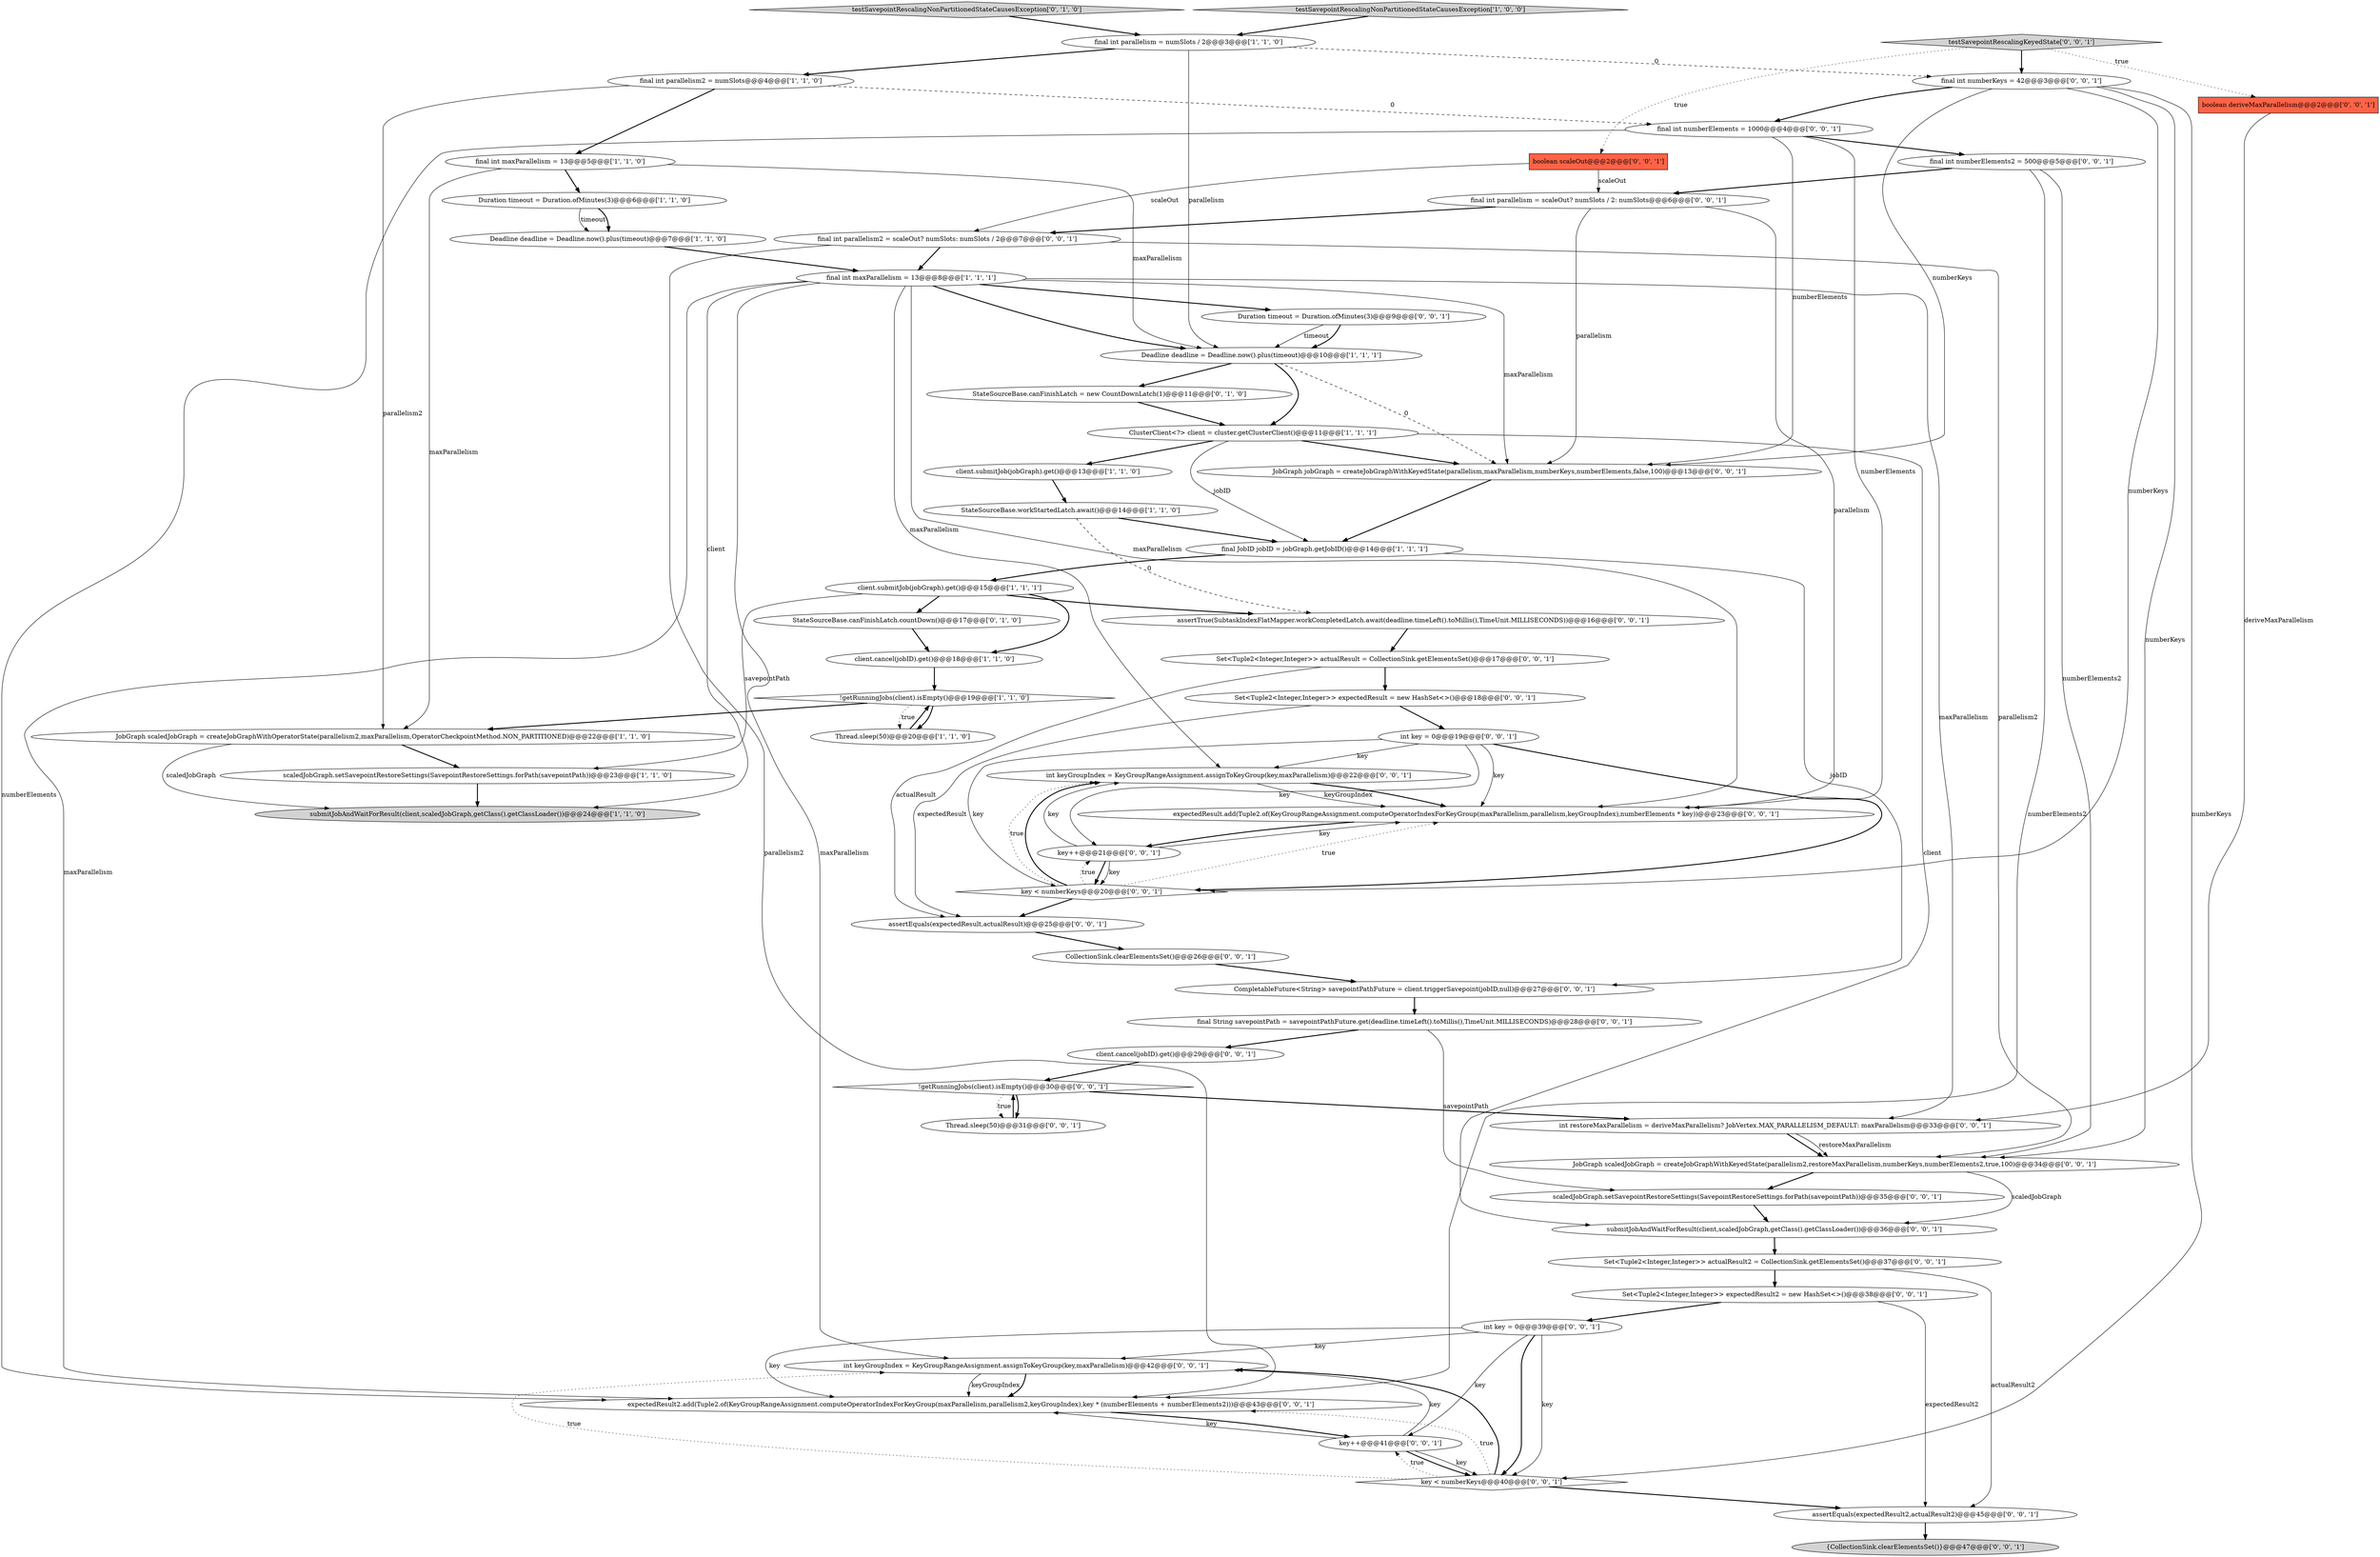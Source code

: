 digraph {
47 [style = filled, label = "int keyGroupIndex = KeyGroupRangeAssignment.assignToKeyGroup(key,maxParallelism)@@@22@@@['0', '0', '1']", fillcolor = white, shape = ellipse image = "AAA0AAABBB3BBB"];
48 [style = filled, label = "assertEquals(expectedResult,actualResult)@@@25@@@['0', '0', '1']", fillcolor = white, shape = ellipse image = "AAA0AAABBB3BBB"];
40 [style = filled, label = "Set<Tuple2<Integer,Integer>> expectedResult2 = new HashSet<>()@@@38@@@['0', '0', '1']", fillcolor = white, shape = ellipse image = "AAA0AAABBB3BBB"];
42 [style = filled, label = "boolean scaleOut@@@2@@@['0', '0', '1']", fillcolor = tomato, shape = box image = "AAA0AAABBB3BBB"];
30 [style = filled, label = "JobGraph scaledJobGraph = createJobGraphWithKeyedState(parallelism2,restoreMaxParallelism,numberKeys,numberElements2,true,100)@@@34@@@['0', '0', '1']", fillcolor = white, shape = ellipse image = "AAA0AAABBB3BBB"];
12 [style = filled, label = "Duration timeout = Duration.ofMinutes(3)@@@6@@@['1', '1', '0']", fillcolor = white, shape = ellipse image = "AAA0AAABBB1BBB"];
57 [style = filled, label = "{CollectionSink.clearElementsSet()}@@@47@@@['0', '0', '1']", fillcolor = lightgray, shape = ellipse image = "AAA0AAABBB3BBB"];
22 [style = filled, label = "assertEquals(expectedResult2,actualResult2)@@@45@@@['0', '0', '1']", fillcolor = white, shape = ellipse image = "AAA0AAABBB3BBB"];
46 [style = filled, label = "key < numberKeys@@@20@@@['0', '0', '1']", fillcolor = white, shape = diamond image = "AAA0AAABBB3BBB"];
29 [style = filled, label = "Set<Tuple2<Integer,Integer>> expectedResult = new HashSet<>()@@@18@@@['0', '0', '1']", fillcolor = white, shape = ellipse image = "AAA0AAABBB3BBB"];
38 [style = filled, label = "final String savepointPath = savepointPathFuture.get(deadline.timeLeft().toMillis(),TimeUnit.MILLISECONDS)@@@28@@@['0', '0', '1']", fillcolor = white, shape = ellipse image = "AAA0AAABBB3BBB"];
31 [style = filled, label = "int keyGroupIndex = KeyGroupRangeAssignment.assignToKeyGroup(key,maxParallelism)@@@42@@@['0', '0', '1']", fillcolor = white, shape = ellipse image = "AAA0AAABBB3BBB"];
27 [style = filled, label = "key++@@@21@@@['0', '0', '1']", fillcolor = white, shape = ellipse image = "AAA0AAABBB3BBB"];
39 [style = filled, label = "boolean deriveMaxParallelism@@@2@@@['0', '0', '1']", fillcolor = tomato, shape = box image = "AAA0AAABBB3BBB"];
19 [style = filled, label = "StateSourceBase.canFinishLatch = new CountDownLatch(1)@@@11@@@['0', '1', '0']", fillcolor = white, shape = ellipse image = "AAA1AAABBB2BBB"];
23 [style = filled, label = "int key = 0@@@39@@@['0', '0', '1']", fillcolor = white, shape = ellipse image = "AAA0AAABBB3BBB"];
28 [style = filled, label = "!getRunningJobs(client).isEmpty()@@@30@@@['0', '0', '1']", fillcolor = white, shape = diamond image = "AAA0AAABBB3BBB"];
7 [style = filled, label = "submitJobAndWaitForResult(client,scaledJobGraph,getClass().getClassLoader())@@@24@@@['1', '1', '0']", fillcolor = lightgray, shape = ellipse image = "AAA0AAABBB1BBB"];
32 [style = filled, label = "final int numberElements = 1000@@@4@@@['0', '0', '1']", fillcolor = white, shape = ellipse image = "AAA0AAABBB3BBB"];
53 [style = filled, label = "CompletableFuture<String> savepointPathFuture = client.triggerSavepoint(jobID,null)@@@27@@@['0', '0', '1']", fillcolor = white, shape = ellipse image = "AAA0AAABBB3BBB"];
3 [style = filled, label = "final JobID jobID = jobGraph.getJobID()@@@14@@@['1', '1', '1']", fillcolor = white, shape = ellipse image = "AAA0AAABBB1BBB"];
24 [style = filled, label = "JobGraph jobGraph = createJobGraphWithKeyedState(parallelism,maxParallelism,numberKeys,numberElements,false,100)@@@13@@@['0', '0', '1']", fillcolor = white, shape = ellipse image = "AAA0AAABBB3BBB"];
50 [style = filled, label = "assertTrue(SubtaskIndexFlatMapper.workCompletedLatch.await(deadline.timeLeft().toMillis(),TimeUnit.MILLISECONDS))@@@16@@@['0', '0', '1']", fillcolor = white, shape = ellipse image = "AAA0AAABBB3BBB"];
20 [style = filled, label = "StateSourceBase.canFinishLatch.countDown()@@@17@@@['0', '1', '0']", fillcolor = white, shape = ellipse image = "AAA1AAABBB2BBB"];
34 [style = filled, label = "int key = 0@@@19@@@['0', '0', '1']", fillcolor = white, shape = ellipse image = "AAA0AAABBB3BBB"];
41 [style = filled, label = "key < numberKeys@@@40@@@['0', '0', '1']", fillcolor = white, shape = diamond image = "AAA0AAABBB3BBB"];
49 [style = filled, label = "expectedResult2.add(Tuple2.of(KeyGroupRangeAssignment.computeOperatorIndexForKeyGroup(maxParallelism,parallelism2,keyGroupIndex),key * (numberElements + numberElements2)))@@@43@@@['0', '0', '1']", fillcolor = white, shape = ellipse image = "AAA0AAABBB3BBB"];
33 [style = filled, label = "CollectionSink.clearElementsSet()@@@26@@@['0', '0', '1']", fillcolor = white, shape = ellipse image = "AAA0AAABBB3BBB"];
2 [style = filled, label = "Thread.sleep(50)@@@20@@@['1', '1', '0']", fillcolor = white, shape = ellipse image = "AAA0AAABBB1BBB"];
5 [style = filled, label = "final int maxParallelism = 13@@@5@@@['1', '1', '0']", fillcolor = white, shape = ellipse image = "AAA0AAABBB1BBB"];
36 [style = filled, label = "scaledJobGraph.setSavepointRestoreSettings(SavepointRestoreSettings.forPath(savepointPath))@@@35@@@['0', '0', '1']", fillcolor = white, shape = ellipse image = "AAA0AAABBB3BBB"];
45 [style = filled, label = "expectedResult.add(Tuple2.of(KeyGroupRangeAssignment.computeOperatorIndexForKeyGroup(maxParallelism,parallelism,keyGroupIndex),numberElements * key))@@@23@@@['0', '0', '1']", fillcolor = white, shape = ellipse image = "AAA0AAABBB3BBB"];
51 [style = filled, label = "client.cancel(jobID).get()@@@29@@@['0', '0', '1']", fillcolor = white, shape = ellipse image = "AAA0AAABBB3BBB"];
21 [style = filled, label = "testSavepointRescalingNonPartitionedStateCausesException['0', '1', '0']", fillcolor = lightgray, shape = diamond image = "AAA0AAABBB2BBB"];
59 [style = filled, label = "Set<Tuple2<Integer,Integer>> actualResult2 = CollectionSink.getElementsSet()@@@37@@@['0', '0', '1']", fillcolor = white, shape = ellipse image = "AAA0AAABBB3BBB"];
4 [style = filled, label = "final int parallelism = numSlots / 2@@@3@@@['1', '1', '0']", fillcolor = white, shape = ellipse image = "AAA0AAABBB1BBB"];
17 [style = filled, label = "final int maxParallelism = 13@@@8@@@['1', '1', '1']", fillcolor = white, shape = ellipse image = "AAA0AAABBB1BBB"];
37 [style = filled, label = "testSavepointRescalingKeyedState['0', '0', '1']", fillcolor = lightgray, shape = diamond image = "AAA0AAABBB3BBB"];
8 [style = filled, label = "client.submitJob(jobGraph).get()@@@13@@@['1', '1', '0']", fillcolor = white, shape = ellipse image = "AAA0AAABBB1BBB"];
35 [style = filled, label = "int restoreMaxParallelism = deriveMaxParallelism? JobVertex.MAX_PARALLELISM_DEFAULT: maxParallelism@@@33@@@['0', '0', '1']", fillcolor = white, shape = ellipse image = "AAA0AAABBB3BBB"];
52 [style = filled, label = "final int numberElements2 = 500@@@5@@@['0', '0', '1']", fillcolor = white, shape = ellipse image = "AAA0AAABBB3BBB"];
56 [style = filled, label = "Duration timeout = Duration.ofMinutes(3)@@@9@@@['0', '0', '1']", fillcolor = white, shape = ellipse image = "AAA0AAABBB3BBB"];
25 [style = filled, label = "Set<Tuple2<Integer,Integer>> actualResult = CollectionSink.getElementsSet()@@@17@@@['0', '0', '1']", fillcolor = white, shape = ellipse image = "AAA0AAABBB3BBB"];
14 [style = filled, label = "StateSourceBase.workStartedLatch.await()@@@14@@@['1', '1', '0']", fillcolor = white, shape = ellipse image = "AAA0AAABBB1BBB"];
13 [style = filled, label = "Deadline deadline = Deadline.now().plus(timeout)@@@10@@@['1', '1', '1']", fillcolor = white, shape = ellipse image = "AAA0AAABBB1BBB"];
16 [style = filled, label = "testSavepointRescalingNonPartitionedStateCausesException['1', '0', '0']", fillcolor = lightgray, shape = diamond image = "AAA0AAABBB1BBB"];
1 [style = filled, label = "client.cancel(jobID).get()@@@18@@@['1', '1', '0']", fillcolor = white, shape = ellipse image = "AAA0AAABBB1BBB"];
6 [style = filled, label = "Deadline deadline = Deadline.now().plus(timeout)@@@7@@@['1', '1', '0']", fillcolor = white, shape = ellipse image = "AAA0AAABBB1BBB"];
26 [style = filled, label = "final int parallelism2 = scaleOut? numSlots: numSlots / 2@@@7@@@['0', '0', '1']", fillcolor = white, shape = ellipse image = "AAA0AAABBB3BBB"];
58 [style = filled, label = "key++@@@41@@@['0', '0', '1']", fillcolor = white, shape = ellipse image = "AAA0AAABBB3BBB"];
9 [style = filled, label = "!getRunningJobs(client).isEmpty()@@@19@@@['1', '1', '0']", fillcolor = white, shape = diamond image = "AAA0AAABBB1BBB"];
43 [style = filled, label = "final int numberKeys = 42@@@3@@@['0', '0', '1']", fillcolor = white, shape = ellipse image = "AAA0AAABBB3BBB"];
44 [style = filled, label = "submitJobAndWaitForResult(client,scaledJobGraph,getClass().getClassLoader())@@@36@@@['0', '0', '1']", fillcolor = white, shape = ellipse image = "AAA0AAABBB3BBB"];
15 [style = filled, label = "final int parallelism2 = numSlots@@@4@@@['1', '1', '0']", fillcolor = white, shape = ellipse image = "AAA0AAABBB1BBB"];
0 [style = filled, label = "ClusterClient<?> client = cluster.getClusterClient()@@@11@@@['1', '1', '1']", fillcolor = white, shape = ellipse image = "AAA0AAABBB1BBB"];
11 [style = filled, label = "scaledJobGraph.setSavepointRestoreSettings(SavepointRestoreSettings.forPath(savepointPath))@@@23@@@['1', '1', '0']", fillcolor = white, shape = ellipse image = "AAA0AAABBB1BBB"];
55 [style = filled, label = "final int parallelism = scaleOut? numSlots / 2: numSlots@@@6@@@['0', '0', '1']", fillcolor = white, shape = ellipse image = "AAA0AAABBB3BBB"];
54 [style = filled, label = "Thread.sleep(50)@@@31@@@['0', '0', '1']", fillcolor = white, shape = ellipse image = "AAA0AAABBB3BBB"];
10 [style = filled, label = "JobGraph scaledJobGraph = createJobGraphWithOperatorState(parallelism2,maxParallelism,OperatorCheckpointMethod.NON_PARTITIONED)@@@22@@@['1', '1', '0']", fillcolor = white, shape = ellipse image = "AAA0AAABBB1BBB"];
18 [style = filled, label = "client.submitJob(jobGraph).get()@@@15@@@['1', '1', '1']", fillcolor = white, shape = ellipse image = "AAA0AAABBB1BBB"];
8->14 [style = bold, label=""];
26->17 [style = bold, label=""];
46->47 [style = bold, label=""];
18->20 [style = bold, label=""];
14->3 [style = bold, label=""];
12->6 [style = solid, label="timeout"];
59->40 [style = bold, label=""];
17->24 [style = solid, label="maxParallelism"];
0->44 [style = solid, label="client"];
17->7 [style = solid, label="client"];
17->31 [style = solid, label="maxParallelism"];
58->49 [style = solid, label="key"];
10->11 [style = bold, label=""];
0->8 [style = bold, label=""];
19->0 [style = bold, label=""];
20->1 [style = bold, label=""];
46->47 [style = dotted, label="true"];
52->55 [style = bold, label=""];
39->35 [style = solid, label="deriveMaxParallelism"];
17->47 [style = solid, label="maxParallelism"];
3->53 [style = solid, label="jobID"];
43->24 [style = solid, label="numberKeys"];
25->48 [style = solid, label="actualResult"];
45->27 [style = bold, label=""];
51->28 [style = bold, label=""];
17->13 [style = bold, label=""];
52->30 [style = solid, label="numberElements2"];
46->27 [style = dotted, label="true"];
5->10 [style = solid, label="maxParallelism"];
27->47 [style = solid, label="key"];
5->12 [style = bold, label=""];
17->45 [style = solid, label="maxParallelism"];
23->49 [style = solid, label="key"];
21->4 [style = bold, label=""];
17->56 [style = bold, label=""];
47->45 [style = bold, label=""];
34->47 [style = solid, label="key"];
14->50 [style = dashed, label="0"];
56->13 [style = solid, label="timeout"];
15->32 [style = dashed, label="0"];
1->9 [style = bold, label=""];
27->46 [style = solid, label="key"];
16->4 [style = bold, label=""];
35->30 [style = bold, label=""];
23->58 [style = solid, label="key"];
13->0 [style = bold, label=""];
59->22 [style = solid, label="actualResult2"];
32->24 [style = solid, label="numberElements"];
43->30 [style = solid, label="numberKeys"];
48->33 [style = bold, label=""];
46->45 [style = dotted, label="true"];
3->18 [style = bold, label=""];
58->41 [style = bold, label=""];
55->26 [style = bold, label=""];
41->58 [style = dotted, label="true"];
31->49 [style = solid, label="keyGroupIndex"];
54->28 [style = bold, label=""];
53->38 [style = bold, label=""];
41->22 [style = bold, label=""];
15->5 [style = bold, label=""];
23->41 [style = solid, label="key"];
49->58 [style = bold, label=""];
34->46 [style = solid, label="key"];
34->27 [style = solid, label="key"];
28->54 [style = bold, label=""];
43->46 [style = solid, label="numberKeys"];
35->30 [style = solid, label="restoreMaxParallelism"];
42->55 [style = solid, label="scaleOut"];
30->36 [style = bold, label=""];
55->45 [style = solid, label="parallelism"];
4->43 [style = dashed, label="0"];
9->10 [style = bold, label=""];
38->51 [style = bold, label=""];
23->31 [style = solid, label="key"];
50->25 [style = bold, label=""];
26->30 [style = solid, label="parallelism2"];
13->19 [style = bold, label=""];
17->49 [style = solid, label="maxParallelism"];
43->32 [style = bold, label=""];
46->48 [style = bold, label=""];
40->23 [style = bold, label=""];
37->39 [style = dotted, label="true"];
32->52 [style = bold, label=""];
41->31 [style = bold, label=""];
32->49 [style = solid, label="numberElements"];
13->24 [style = dashed, label="0"];
56->13 [style = bold, label=""];
41->31 [style = dotted, label="true"];
0->24 [style = bold, label=""];
29->48 [style = solid, label="expectedResult"];
44->59 [style = bold, label=""];
2->9 [style = bold, label=""];
18->50 [style = bold, label=""];
58->31 [style = solid, label="key"];
31->49 [style = bold, label=""];
24->3 [style = bold, label=""];
36->44 [style = bold, label=""];
28->54 [style = dotted, label="true"];
37->42 [style = dotted, label="true"];
41->49 [style = dotted, label="true"];
18->1 [style = bold, label=""];
27->45 [style = solid, label="key"];
40->22 [style = solid, label="expectedResult2"];
23->41 [style = bold, label=""];
0->3 [style = solid, label="jobID"];
12->6 [style = bold, label=""];
18->11 [style = solid, label="savepointPath"];
25->29 [style = bold, label=""];
32->45 [style = solid, label="numberElements"];
52->49 [style = solid, label="numberElements2"];
55->24 [style = solid, label="parallelism"];
28->35 [style = bold, label=""];
38->36 [style = solid, label="savepointPath"];
26->49 [style = solid, label="parallelism2"];
27->46 [style = bold, label=""];
37->43 [style = bold, label=""];
4->13 [style = solid, label="parallelism"];
9->2 [style = bold, label=""];
33->53 [style = bold, label=""];
47->45 [style = solid, label="keyGroupIndex"];
6->17 [style = bold, label=""];
9->2 [style = dotted, label="true"];
11->7 [style = bold, label=""];
58->41 [style = solid, label="key"];
29->34 [style = bold, label=""];
34->45 [style = solid, label="key"];
15->10 [style = solid, label="parallelism2"];
17->35 [style = solid, label="maxParallelism"];
43->41 [style = solid, label="numberKeys"];
34->46 [style = bold, label=""];
5->13 [style = solid, label="maxParallelism"];
10->7 [style = solid, label="scaledJobGraph"];
4->15 [style = bold, label=""];
22->57 [style = bold, label=""];
42->26 [style = solid, label="scaleOut"];
30->44 [style = solid, label="scaledJobGraph"];
}
